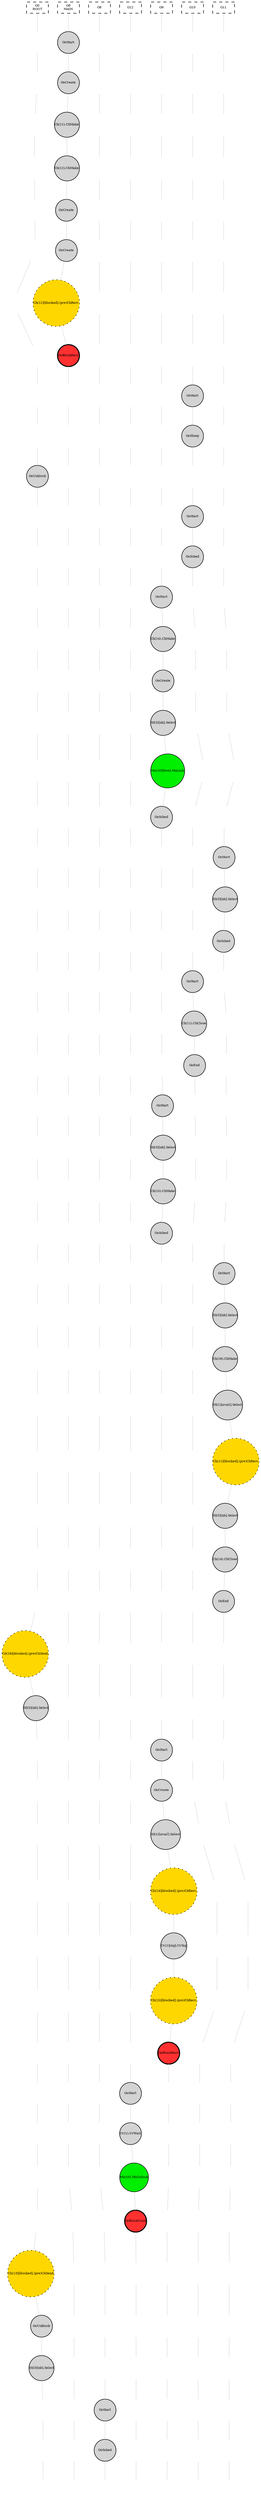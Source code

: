 digraph G{
	rankdir=TB
	subgraph{
		node [margin=0 fontsize=6 width=0.6 height=0.3 shape=box style=dashed fixedsize=true]
		rank=same;
		rankdir=LR
		"-1,0" [label="G0\nROOT"]
		"-1,1" [label="G6\nMAIN"]
		"-1,2" [label="G8"]
		"-1,3" [label="G12"]
		"-1,4" [label="G9"]
		"-1,5" [label="G10"]
		"-1,6" [label="G11"]

		edge [dir=none, style=invis]
		"-1,0" -> "-1,1"
		"-1,1" -> "-1,2"
		"-1,2" -> "-1,3"
		"-1,3" -> "-1,4"
		"-1,4" -> "-1,5"
		"-1,5" -> "-1,6"	}

	subgraph{
		node [margin=0 fontsize=6 width=0.6 shape=circle style=invis]
		rank=same;
		rankdir=LR

		"0,0" 
		"0,1" [label="GoStart",style=filled]
		"0,2" 
		"0,3" 
		"0,4" 
		"0,5" 
		"0,6" 

		edge [dir=none, style=invis]
		"0,0" -> "0,1"
		"0,1" -> "0,2"
		"0,2" -> "0,3"
		"0,3" -> "0,4"
		"0,4" -> "0,5"
		"0,5" -> "0,6"	}

	subgraph{
		node [margin=0 fontsize=6 width=0.6 shape=circle style=invis]
		rank=same;
		rankdir=LR

		"1,0" 
		"1,1" [label="GoCreate",style=filled]
		"1,2" 
		"1,3" 
		"1,4" 
		"1,5" 
		"1,6" 

		edge [dir=none, style=invis]
		"1,0" -> "1,1"
		"1,1" -> "1,2"
		"1,2" -> "1,3"
		"1,3" -> "1,4"
		"1,4" -> "1,5"
		"1,5" -> "1,6"	}

	subgraph{
		node [margin=0 fontsize=6 width=0.6 shape=circle style=invis]
		rank=same;
		rankdir=LR

		"2,0" 
		"2,1" [label="Ch(11).ChMake",style=filled]
		"2,2" 
		"2,3" 
		"2,4" 
		"2,5" 
		"2,6" 

		edge [dir=none, style=invis]
		"2,0" -> "2,1"
		"2,1" -> "2,2"
		"2,2" -> "2,3"
		"2,3" -> "2,4"
		"2,4" -> "2,5"
		"2,5" -> "2,6"	}

	subgraph{
		node [margin=0 fontsize=6 width=0.6 shape=circle style=invis]
		rank=same;
		rankdir=LR

		"3,0" 
		"3,1" [label="Ch(12).ChMake",style=filled]
		"3,2" 
		"3,3" 
		"3,4" 
		"3,5" 
		"3,6" 

		edge [dir=none, style=invis]
		"3,0" -> "3,1"
		"3,1" -> "3,2"
		"3,2" -> "3,3"
		"3,3" -> "3,4"
		"3,4" -> "3,5"
		"3,5" -> "3,6"	}

	subgraph{
		node [margin=0 fontsize=6 width=0.6 shape=circle style=invis]
		rank=same;
		rankdir=LR

		"4,0" 
		"4,1" [label="GoCreate",style=filled]
		"4,2" 
		"4,3" 
		"4,4" 
		"4,5" 
		"4,6" 

		edge [dir=none, style=invis]
		"4,0" -> "4,1"
		"4,1" -> "4,2"
		"4,2" -> "4,3"
		"4,3" -> "4,4"
		"4,4" -> "4,5"
		"4,5" -> "4,6"	}

	subgraph{
		node [margin=0 fontsize=6 width=0.6 shape=circle style=invis]
		rank=same;
		rankdir=LR

		"5,0" 
		"5,1" [label="GoCreate",style=filled]
		"5,2" 
		"5,3" 
		"5,4" 
		"5,5" 
		"5,6" 

		edge [dir=none, style=invis]
		"5,0" -> "5,1"
		"5,1" -> "5,2"
		"5,2" -> "5,3"
		"5,3" -> "5,4"
		"5,4" -> "5,5"
		"5,5" -> "5,6"	}

	subgraph{
		node [margin=0 fontsize=6 width=0.6 shape=circle style=invis]
		rank=same;
		rankdir=LR

		"6,0" 
		"6,1" [label="Ch(12)[blocked].(pre)ChRecv",style="dotted,filled", fillcolor=gold]
		"6,2" 
		"6,3" 
		"6,4" 
		"6,5" 
		"6,6" 

		edge [dir=none, style=invis]
		"6,0" -> "6,1"
		"6,1" -> "6,2"
		"6,2" -> "6,3"
		"6,3" -> "6,4"
		"6,4" -> "6,5"
		"6,5" -> "6,6"	}

	subgraph{
		node [margin=0 fontsize=6 width=0.6 shape=circle style=invis]
		rank=same;
		rankdir=LR

		"7,0" 
		"7,1" [label="GoBlockRecv",style="bold,filled", fillcolor=firebrick1]
		"7,2" 
		"7,3" 
		"7,4" 
		"7,5" 
		"7,6" 

		edge [dir=none, style=invis]
		"7,0" -> "7,1"
		"7,1" -> "7,2"
		"7,2" -> "7,3"
		"7,3" -> "7,4"
		"7,4" -> "7,5"
		"7,5" -> "7,6"	}

	subgraph{
		node [margin=0 fontsize=6 width=0.6 shape=circle style=invis]
		rank=same;
		rankdir=LR

		"8,0" 
		"8,1" 
		"8,2" 
		"8,3" 
		"8,4" 
		"8,5" [label="GoStart",style=filled]
		"8,6" 

		edge [dir=none, style=invis]
		"8,0" -> "8,1"
		"8,1" -> "8,2"
		"8,2" -> "8,3"
		"8,3" -> "8,4"
		"8,4" -> "8,5"
		"8,5" -> "8,6"	}

	subgraph{
		node [margin=0 fontsize=6 width=0.6 shape=circle style=invis]
		rank=same;
		rankdir=LR

		"9,0" 
		"9,1" 
		"9,2" 
		"9,3" 
		"9,4" 
		"9,5" [label="GoSleep",style=filled]
		"9,6" 

		edge [dir=none, style=invis]
		"9,0" -> "9,1"
		"9,1" -> "9,2"
		"9,2" -> "9,3"
		"9,3" -> "9,4"
		"9,4" -> "9,5"
		"9,5" -> "9,6"	}

	subgraph{
		node [margin=0 fontsize=6 width=0.6 shape=circle style=invis]
		rank=same;
		rankdir=LR

		"10,0" [label="GoUnblock",style=filled]
		"10,1" 
		"10,2" 
		"10,3" 
		"10,4" 
		"10,5" 
		"10,6" 

		edge [dir=none, style=invis]
		"10,0" -> "10,1"
		"10,1" -> "10,2"
		"10,2" -> "10,3"
		"10,3" -> "10,4"
		"10,4" -> "10,5"
		"10,5" -> "10,6"	}

	subgraph{
		node [margin=0 fontsize=6 width=0.6 shape=circle style=invis]
		rank=same;
		rankdir=LR

		"11,0" 
		"11,1" 
		"11,2" 
		"11,3" 
		"11,4" 
		"11,5" [label="GoStart",style=filled]
		"11,6" 

		edge [dir=none, style=invis]
		"11,0" -> "11,1"
		"11,1" -> "11,2"
		"11,2" -> "11,3"
		"11,3" -> "11,4"
		"11,4" -> "11,5"
		"11,5" -> "11,6"	}

	subgraph{
		node [margin=0 fontsize=6 width=0.6 shape=circle style=invis]
		rank=same;
		rankdir=LR

		"12,0" 
		"12,1" 
		"12,2" 
		"12,3" 
		"12,4" 
		"12,5" [label="GoSched",style=filled]
		"12,6" 

		edge [dir=none, style=invis]
		"12,0" -> "12,1"
		"12,1" -> "12,2"
		"12,2" -> "12,3"
		"12,3" -> "12,4"
		"12,4" -> "12,5"
		"12,5" -> "12,6"	}

	subgraph{
		node [margin=0 fontsize=6 width=0.6 shape=circle style=invis]
		rank=same;
		rankdir=LR

		"13,0" 
		"13,1" 
		"13,2" 
		"13,3" 
		"13,4" [label="GoStart",style=filled]
		"13,5" 
		"13,6" 

		edge [dir=none, style=invis]
		"13,0" -> "13,1"
		"13,1" -> "13,2"
		"13,2" -> "13,3"
		"13,3" -> "13,4"
		"13,4" -> "13,5"
		"13,5" -> "13,6"	}

	subgraph{
		node [margin=0 fontsize=6 width=0.6 shape=circle style=invis]
		rank=same;
		rankdir=LR

		"14,0" 
		"14,1" 
		"14,2" 
		"14,3" 
		"14,4" [label="Ch(14).ChMake",style=filled]
		"14,5" 
		"14,6" 

		edge [dir=none, style=invis]
		"14,0" -> "14,1"
		"14,1" -> "14,2"
		"14,2" -> "14,3"
		"14,3" -> "14,4"
		"14,4" -> "14,5"
		"14,5" -> "14,6"	}

	subgraph{
		node [margin=0 fontsize=6 width=0.6 shape=circle style=invis]
		rank=same;
		rankdir=LR

		"15,0" 
		"15,1" 
		"15,2" 
		"15,3" 
		"15,4" [label="GoCreate",style=filled]
		"15,5" 
		"15,6" 

		edge [dir=none, style=invis]
		"15,0" -> "15,1"
		"15,1" -> "15,2"
		"15,2" -> "15,3"
		"15,3" -> "15,4"
		"15,4" -> "15,5"
		"15,5" -> "15,6"	}

	subgraph{
		node [margin=0 fontsize=6 width=0.6 shape=circle style=invis]
		rank=same;
		rankdir=LR

		"16,0" 
		"16,1" 
		"16,2" 
		"16,3" 
		"16,4" [label="SS(3)[nb].Select",style=filled]
		"16,5" 
		"16,6" 

		edge [dir=none, style=invis]
		"16,0" -> "16,1"
		"16,1" -> "16,2"
		"16,2" -> "16,3"
		"16,3" -> "16,4"
		"16,4" -> "16,5"
		"16,5" -> "16,6"	}

	subgraph{
		node [margin=0 fontsize=6 width=0.6 shape=circle style=invis]
		rank=same;
		rankdir=LR

		"17,0" 
		"17,1" 
		"17,2" 
		"17,3" 
		"17,4" [label="Mu(10)[free].MuLock",style="filled", fillcolor=green2]
		"17,5" 
		"17,6" 

		edge [dir=none, style=invis]
		"17,0" -> "17,1"
		"17,1" -> "17,2"
		"17,2" -> "17,3"
		"17,3" -> "17,4"
		"17,4" -> "17,5"
		"17,5" -> "17,6"	}

	subgraph{
		node [margin=0 fontsize=6 width=0.6 shape=circle style=invis]
		rank=same;
		rankdir=LR

		"18,0" 
		"18,1" 
		"18,2" 
		"18,3" 
		"18,4" [label="GoSched",style=filled]
		"18,5" 
		"18,6" 

		edge [dir=none, style=invis]
		"18,0" -> "18,1"
		"18,1" -> "18,2"
		"18,2" -> "18,3"
		"18,3" -> "18,4"
		"18,4" -> "18,5"
		"18,5" -> "18,6"	}

	subgraph{
		node [margin=0 fontsize=6 width=0.6 shape=circle style=invis]
		rank=same;
		rankdir=LR

		"19,0" 
		"19,1" 
		"19,2" 
		"19,3" 
		"19,4" 
		"19,5" 
		"19,6" [label="GoStart",style=filled]

		edge [dir=none, style=invis]
		"19,0" -> "19,1"
		"19,1" -> "19,2"
		"19,2" -> "19,3"
		"19,3" -> "19,4"
		"19,4" -> "19,5"
		"19,5" -> "19,6"	}

	subgraph{
		node [margin=0 fontsize=6 width=0.6 shape=circle style=invis]
		rank=same;
		rankdir=LR

		"20,0" 
		"20,1" 
		"20,2" 
		"20,3" 
		"20,4" 
		"20,5" 
		"20,6" [label="SS(3)[nb].Select",style=filled]

		edge [dir=none, style=invis]
		"20,0" -> "20,1"
		"20,1" -> "20,2"
		"20,2" -> "20,3"
		"20,3" -> "20,4"
		"20,4" -> "20,5"
		"20,5" -> "20,6"	}

	subgraph{
		node [margin=0 fontsize=6 width=0.6 shape=circle style=invis]
		rank=same;
		rankdir=LR

		"21,0" 
		"21,1" 
		"21,2" 
		"21,3" 
		"21,4" 
		"21,5" 
		"21,6" [label="GoSched",style=filled]

		edge [dir=none, style=invis]
		"21,0" -> "21,1"
		"21,1" -> "21,2"
		"21,2" -> "21,3"
		"21,3" -> "21,4"
		"21,4" -> "21,5"
		"21,5" -> "21,6"	}

	subgraph{
		node [margin=0 fontsize=6 width=0.6 shape=circle style=invis]
		rank=same;
		rankdir=LR

		"22,0" 
		"22,1" 
		"22,2" 
		"22,3" 
		"22,4" 
		"22,5" [label="GoStart",style=filled]
		"22,6" 

		edge [dir=none, style=invis]
		"22,0" -> "22,1"
		"22,1" -> "22,2"
		"22,2" -> "22,3"
		"22,3" -> "22,4"
		"22,4" -> "22,5"
		"22,5" -> "22,6"	}

	subgraph{
		node [margin=0 fontsize=6 width=0.6 shape=circle style=invis]
		rank=same;
		rankdir=LR

		"23,0" 
		"23,1" 
		"23,2" 
		"23,3" 
		"23,4" 
		"23,5" [label="Ch(11).ChClose",style=filled]
		"23,6" 

		edge [dir=none, style=invis]
		"23,0" -> "23,1"
		"23,1" -> "23,2"
		"23,2" -> "23,3"
		"23,3" -> "23,4"
		"23,4" -> "23,5"
		"23,5" -> "23,6"	}

	subgraph{
		node [margin=0 fontsize=6 width=0.6 shape=circle style=invis]
		rank=same;
		rankdir=LR

		"24,0" 
		"24,1" 
		"24,2" 
		"24,3" 
		"24,4" 
		"24,5" [label="GoEnd",style=filled]
		"24,6" 

		edge [dir=none, style=invis]
		"24,0" -> "24,1"
		"24,1" -> "24,2"
		"24,2" -> "24,3"
		"24,3" -> "24,4"
		"24,4" -> "24,5"
		"24,5" -> "24,6"	}

	subgraph{
		node [margin=0 fontsize=6 width=0.6 shape=circle style=invis]
		rank=same;
		rankdir=LR

		"25,0" 
		"25,1" 
		"25,2" 
		"25,3" 
		"25,4" [label="GoStart",style=filled]
		"25,5" 
		"25,6" 

		edge [dir=none, style=invis]
		"25,0" -> "25,1"
		"25,1" -> "25,2"
		"25,2" -> "25,3"
		"25,3" -> "25,4"
		"25,4" -> "25,5"
		"25,5" -> "25,6"	}

	subgraph{
		node [margin=0 fontsize=6 width=0.6 shape=circle style=invis]
		rank=same;
		rankdir=LR

		"26,0" 
		"26,1" 
		"26,2" 
		"26,3" 
		"26,4" [label="SS(3)[nb].Select",style=filled]
		"26,5" 
		"26,6" 

		edge [dir=none, style=invis]
		"26,0" -> "26,1"
		"26,1" -> "26,2"
		"26,2" -> "26,3"
		"26,3" -> "26,4"
		"26,4" -> "26,5"
		"26,5" -> "26,6"	}

	subgraph{
		node [margin=0 fontsize=6 width=0.6 shape=circle style=invis]
		rank=same;
		rankdir=LR

		"27,0" 
		"27,1" 
		"27,2" 
		"27,3" 
		"27,4" [label="Ch(15).ChMake",style=filled]
		"27,5" 
		"27,6" 

		edge [dir=none, style=invis]
		"27,0" -> "27,1"
		"27,1" -> "27,2"
		"27,2" -> "27,3"
		"27,3" -> "27,4"
		"27,4" -> "27,5"
		"27,5" -> "27,6"	}

	subgraph{
		node [margin=0 fontsize=6 width=0.6 shape=circle style=invis]
		rank=same;
		rankdir=LR

		"28,0" 
		"28,1" 
		"28,2" 
		"28,3" 
		"28,4" [label="GoSched",style=filled]
		"28,5" 
		"28,6" 

		edge [dir=none, style=invis]
		"28,0" -> "28,1"
		"28,1" -> "28,2"
		"28,2" -> "28,3"
		"28,3" -> "28,4"
		"28,4" -> "28,5"
		"28,5" -> "28,6"	}

	subgraph{
		node [margin=0 fontsize=6 width=0.6 shape=circle style=invis]
		rank=same;
		rankdir=LR

		"29,0" 
		"29,1" 
		"29,2" 
		"29,3" 
		"29,4" 
		"29,5" 
		"29,6" [label="GoStart",style=filled]

		edge [dir=none, style=invis]
		"29,0" -> "29,1"
		"29,1" -> "29,2"
		"29,2" -> "29,3"
		"29,3" -> "29,4"
		"29,4" -> "29,5"
		"29,5" -> "29,6"	}

	subgraph{
		node [margin=0 fontsize=6 width=0.6 shape=circle style=invis]
		rank=same;
		rankdir=LR

		"30,0" 
		"30,1" 
		"30,2" 
		"30,3" 
		"30,4" 
		"30,5" 
		"30,6" [label="SS(3)[nb].Select",style=filled]

		edge [dir=none, style=invis]
		"30,0" -> "30,1"
		"30,1" -> "30,2"
		"30,2" -> "30,3"
		"30,3" -> "30,4"
		"30,4" -> "30,5"
		"30,5" -> "30,6"	}

	subgraph{
		node [margin=0 fontsize=6 width=0.6 shape=circle style=invis]
		rank=same;
		rankdir=LR

		"31,0" 
		"31,1" 
		"31,2" 
		"31,3" 
		"31,4" 
		"31,5" 
		"31,6" [label="Ch(16).ChMake",style=filled]

		edge [dir=none, style=invis]
		"31,0" -> "31,1"
		"31,1" -> "31,2"
		"31,2" -> "31,3"
		"31,3" -> "31,4"
		"31,4" -> "31,5"
		"31,5" -> "31,6"	}

	subgraph{
		node [margin=0 fontsize=6 width=0.6 shape=circle style=invis]
		rank=same;
		rankdir=LR

		"32,0" 
		"32,1" 
		"32,2" 
		"32,3" 
		"32,4" 
		"32,5" 
		"32,6" [label="SS(1)[avail].Select",style=filled]

		edge [dir=none, style=invis]
		"32,0" -> "32,1"
		"32,1" -> "32,2"
		"32,2" -> "32,3"
		"32,3" -> "32,4"
		"32,4" -> "32,5"
		"32,5" -> "32,6"	}

	subgraph{
		node [margin=0 fontsize=6 width=0.6 shape=circle style=invis]
		rank=same;
		rankdir=LR

		"33,0" 
		"33,1" 
		"33,2" 
		"33,3" 
		"33,4" 
		"33,5" 
		"33,6" [label="Ch(11)[blocked].(pre)ChRecv",style="dotted,filled", fillcolor=gold]

		edge [dir=none, style=invis]
		"33,0" -> "33,1"
		"33,1" -> "33,2"
		"33,2" -> "33,3"
		"33,3" -> "33,4"
		"33,4" -> "33,5"
		"33,5" -> "33,6"	}

	subgraph{
		node [margin=0 fontsize=6 width=0.6 shape=circle style=invis]
		rank=same;
		rankdir=LR

		"34,0" 
		"34,1" 
		"34,2" 
		"34,3" 
		"34,4" 
		"34,5" 
		"34,6" [label="SS(3)[nb].Select",style=filled]

		edge [dir=none, style=invis]
		"34,0" -> "34,1"
		"34,1" -> "34,2"
		"34,2" -> "34,3"
		"34,3" -> "34,4"
		"34,4" -> "34,5"
		"34,5" -> "34,6"	}

	subgraph{
		node [margin=0 fontsize=6 width=0.6 shape=circle style=invis]
		rank=same;
		rankdir=LR

		"35,0" 
		"35,1" 
		"35,2" 
		"35,3" 
		"35,4" 
		"35,5" 
		"35,6" [label="Ch(14).ChClose",style=filled]

		edge [dir=none, style=invis]
		"35,0" -> "35,1"
		"35,1" -> "35,2"
		"35,2" -> "35,3"
		"35,3" -> "35,4"
		"35,4" -> "35,5"
		"35,5" -> "35,6"	}

	subgraph{
		node [margin=0 fontsize=6 width=0.6 shape=circle style=invis]
		rank=same;
		rankdir=LR

		"36,0" 
		"36,1" 
		"36,2" 
		"36,3" 
		"36,4" 
		"36,5" 
		"36,6" [label="GoEnd",style=filled]

		edge [dir=none, style=invis]
		"36,0" -> "36,1"
		"36,1" -> "36,2"
		"36,2" -> "36,3"
		"36,3" -> "36,4"
		"36,4" -> "36,5"
		"36,5" -> "36,6"	}

	subgraph{
		node [margin=0 fontsize=6 width=0.6 shape=circle style=invis]
		rank=same;
		rankdir=LR

		"37,0" [label="Ch(16)[blocked].(pre)ChSend",style="dotted,filled", fillcolor=gold]
		"37,1" 
		"37,2" 
		"37,3" 
		"37,4" 
		"37,5" 
		"37,6" 

		edge [dir=none, style=invis]
		"37,0" -> "37,1"
		"37,1" -> "37,2"
		"37,2" -> "37,3"
		"37,3" -> "37,4"
		"37,4" -> "37,5"
		"37,5" -> "37,6"	}

	subgraph{
		node [margin=0 fontsize=6 width=0.6 shape=circle style=invis]
		rank=same;
		rankdir=LR

		"38,0" [label="SS(3)[nb].Select",style=filled]
		"38,1" 
		"38,2" 
		"38,3" 
		"38,4" 
		"38,5" 
		"38,6" 

		edge [dir=none, style=invis]
		"38,0" -> "38,1"
		"38,1" -> "38,2"
		"38,2" -> "38,3"
		"38,3" -> "38,4"
		"38,4" -> "38,5"
		"38,5" -> "38,6"	}

	subgraph{
		node [margin=0 fontsize=6 width=0.6 shape=circle style=invis]
		rank=same;
		rankdir=LR

		"39,0" 
		"39,1" 
		"39,2" 
		"39,3" 
		"39,4" [label="GoStart",style=filled]
		"39,5" 
		"39,6" 

		edge [dir=none, style=invis]
		"39,0" -> "39,1"
		"39,1" -> "39,2"
		"39,2" -> "39,3"
		"39,3" -> "39,4"
		"39,4" -> "39,5"
		"39,5" -> "39,6"	}

	subgraph{
		node [margin=0 fontsize=6 width=0.6 shape=circle style=invis]
		rank=same;
		rankdir=LR

		"40,0" 
		"40,1" 
		"40,2" 
		"40,3" 
		"40,4" [label="GoCreate",style=filled]
		"40,5" 
		"40,6" 

		edge [dir=none, style=invis]
		"40,0" -> "40,1"
		"40,1" -> "40,2"
		"40,2" -> "40,3"
		"40,3" -> "40,4"
		"40,4" -> "40,5"
		"40,5" -> "40,6"	}

	subgraph{
		node [margin=0 fontsize=6 width=0.6 shape=circle style=invis]
		rank=same;
		rankdir=LR

		"41,0" 
		"41,1" 
		"41,2" 
		"41,3" 
		"41,4" [label="SS(1)[avail].Select",style=filled]
		"41,5" 
		"41,6" 

		edge [dir=none, style=invis]
		"41,0" -> "41,1"
		"41,1" -> "41,2"
		"41,2" -> "41,3"
		"41,3" -> "41,4"
		"41,4" -> "41,5"
		"41,5" -> "41,6"	}

	subgraph{
		node [margin=0 fontsize=6 width=0.6 shape=circle style=invis]
		rank=same;
		rankdir=LR

		"42,0" 
		"42,1" 
		"42,2" 
		"42,3" 
		"42,4" [label="Ch(14)[blocked].(pre)ChRecv",style="dotted,filled", fillcolor=gold]
		"42,5" 
		"42,6" 

		edge [dir=none, style=invis]
		"42,0" -> "42,1"
		"42,1" -> "42,2"
		"42,2" -> "42,3"
		"42,3" -> "42,4"
		"42,4" -> "42,5"
		"42,5" -> "42,6"	}

	subgraph{
		node [margin=0 fontsize=6 width=0.6 shape=circle style=invis]
		rank=same;
		rankdir=LR

		"43,0" 
		"43,1" 
		"43,2" 
		"43,3" 
		"43,4" [label="Cv(1)[sig].CvSig",style=filled]
		"43,5" 
		"43,6" 

		edge [dir=none, style=invis]
		"43,0" -> "43,1"
		"43,1" -> "43,2"
		"43,2" -> "43,3"
		"43,3" -> "43,4"
		"43,4" -> "43,5"
		"43,5" -> "43,6"	}

	subgraph{
		node [margin=0 fontsize=6 width=0.6 shape=circle style=invis]
		rank=same;
		rankdir=LR

		"44,0" 
		"44,1" 
		"44,2" 
		"44,3" 
		"44,4" [label="Ch(15)[blocked].(pre)ChRecv",style="dotted,filled", fillcolor=gold]
		"44,5" 
		"44,6" 

		edge [dir=none, style=invis]
		"44,0" -> "44,1"
		"44,1" -> "44,2"
		"44,2" -> "44,3"
		"44,3" -> "44,4"
		"44,4" -> "44,5"
		"44,5" -> "44,6"	}

	subgraph{
		node [margin=0 fontsize=6 width=0.6 shape=circle style=invis]
		rank=same;
		rankdir=LR

		"45,0" 
		"45,1" 
		"45,2" 
		"45,3" 
		"45,4" [label="GoBlockRecv",style="bold,filled", fillcolor=firebrick1]
		"45,5" 
		"45,6" 

		edge [dir=none, style=invis]
		"45,0" -> "45,1"
		"45,1" -> "45,2"
		"45,2" -> "45,3"
		"45,3" -> "45,4"
		"45,4" -> "45,5"
		"45,5" -> "45,6"	}

	subgraph{
		node [margin=0 fontsize=6 width=0.6 shape=circle style=invis]
		rank=same;
		rankdir=LR

		"46,0" 
		"46,1" 
		"46,2" 
		"46,3" [label="GoStart",style=filled]
		"46,4" 
		"46,5" 
		"46,6" 

		edge [dir=none, style=invis]
		"46,0" -> "46,1"
		"46,1" -> "46,2"
		"46,2" -> "46,3"
		"46,3" -> "46,4"
		"46,4" -> "46,5"
		"46,5" -> "46,6"	}

	subgraph{
		node [margin=0 fontsize=6 width=0.6 shape=circle style=invis]
		rank=same;
		rankdir=LR

		"47,0" 
		"47,1" 
		"47,2" 
		"47,3" [label="Cv(1).CvWait",style=filled]
		"47,4" 
		"47,5" 
		"47,6" 

		edge [dir=none, style=invis]
		"47,0" -> "47,1"
		"47,1" -> "47,2"
		"47,2" -> "47,3"
		"47,3" -> "47,4"
		"47,4" -> "47,5"
		"47,5" -> "47,6"	}

	subgraph{
		node [margin=0 fontsize=6 width=0.6 shape=circle style=invis]
		rank=same;
		rankdir=LR

		"48,0" 
		"48,1" 
		"48,2" 
		"48,3" [label="Mu(10).MuUnlock",style="filled", fillcolor=green2]
		"48,4" 
		"48,5" 
		"48,6" 

		edge [dir=none, style=invis]
		"48,0" -> "48,1"
		"48,1" -> "48,2"
		"48,2" -> "48,3"
		"48,3" -> "48,4"
		"48,4" -> "48,5"
		"48,5" -> "48,6"	}

	subgraph{
		node [margin=0 fontsize=6 width=0.6 shape=circle style=invis]
		rank=same;
		rankdir=LR

		"49,0" 
		"49,1" 
		"49,2" 
		"49,3" [label="GoBlockCond",style="bold,filled", fillcolor=firebrick1]
		"49,4" 
		"49,5" 
		"49,6" 

		edge [dir=none, style=invis]
		"49,0" -> "49,1"
		"49,1" -> "49,2"
		"49,2" -> "49,3"
		"49,3" -> "49,4"
		"49,4" -> "49,5"
		"49,5" -> "49,6"	}

	subgraph{
		node [margin=0 fontsize=6 width=0.6 shape=circle style=invis]
		rank=same;
		rankdir=LR

		"50,0" [label="Ch(13)[blocked].(pre)ChSend",style="dotted,filled", fillcolor=gold]
		"50,1" 
		"50,2" 
		"50,3" 
		"50,4" 
		"50,5" 
		"50,6" 

		edge [dir=none, style=invis]
		"50,0" -> "50,1"
		"50,1" -> "50,2"
		"50,2" -> "50,3"
		"50,3" -> "50,4"
		"50,4" -> "50,5"
		"50,5" -> "50,6"	}

	subgraph{
		node [margin=0 fontsize=6 width=0.6 shape=circle style=invis]
		rank=same;
		rankdir=LR

		"51,0" [label="GoUnblock",style=filled]
		"51,1" 
		"51,2" 
		"51,3" 
		"51,4" 
		"51,5" 
		"51,6" 

		edge [dir=none, style=invis]
		"51,0" -> "51,1"
		"51,1" -> "51,2"
		"51,2" -> "51,3"
		"51,3" -> "51,4"
		"51,4" -> "51,5"
		"51,5" -> "51,6"	}

	subgraph{
		node [margin=0 fontsize=6 width=0.6 shape=circle style=invis]
		rank=same;
		rankdir=LR

		"52,0" [label="SS(3)[nb].Select",style=filled]
		"52,1" 
		"52,2" 
		"52,3" 
		"52,4" 
		"52,5" 
		"52,6" 

		edge [dir=none, style=invis]
		"52,0" -> "52,1"
		"52,1" -> "52,2"
		"52,2" -> "52,3"
		"52,3" -> "52,4"
		"52,4" -> "52,5"
		"52,5" -> "52,6"	}

	subgraph{
		node [margin=0 fontsize=6 width=0.6 shape=circle style=invis]
		rank=same;
		rankdir=LR

		"53,0" 
		"53,1" 
		"53,2" [label="GoStart",style=filled]
		"53,3" 
		"53,4" 
		"53,5" 
		"53,6" 

		edge [dir=none, style=invis]
		"53,0" -> "53,1"
		"53,1" -> "53,2"
		"53,2" -> "53,3"
		"53,3" -> "53,4"
		"53,4" -> "53,5"
		"53,5" -> "53,6"	}

	subgraph{
		node [margin=0 fontsize=6 width=0.6 shape=circle style=invis]
		rank=same;
		rankdir=LR

		"54,0" 
		"54,1" 
		"54,2" [label="GoSched",style=filled]
		"54,3" 
		"54,4" 
		"54,5" 
		"54,6" 

		edge [dir=none, style=invis]
		"54,0" -> "54,1"
		"54,1" -> "54,2"
		"54,2" -> "54,3"
		"54,3" -> "54,4"
		"54,4" -> "54,5"
		"54,5" -> "54,6"	}

	subgraph{
		node [margin=0 fontsize=6 width=0.6 shape=box style=invis]
		rank=same;
		rankdir=LR
		"x,0"
		"x,1"
		"x,2"
		"x,3"
		"x,4"
		"x,5"
		"x,6"

		edge [dir=none, style=invis]
		"x,0" -> "x,1"
		"x,1" -> "x,2"
		"x,2" -> "x,3"
		"x,3" -> "x,4"
		"x,4" -> "x,5"
		"x,5" -> "x,6"	}

	edge [dir=none, color=gray88]
	"-1,0" -> "0,0"

	"0,0" -> "1,0"

	"1,0" -> "2,0"

	"2,0" -> "3,0"

	"3,0" -> "4,0"

	"4,0" -> "5,0"

	"5,0" -> "6,0"

	"6,0" -> "7,0"

	"7,0" -> "8,0"

	"8,0" -> "9,0"

	"9,0" -> "10,0"

	"10,0" -> "11,0"

	"11,0" -> "12,0"

	"12,0" -> "13,0"

	"13,0" -> "14,0"

	"14,0" -> "15,0"

	"15,0" -> "16,0"

	"16,0" -> "17,0"

	"17,0" -> "18,0"

	"18,0" -> "19,0"

	"19,0" -> "20,0"

	"20,0" -> "21,0"

	"21,0" -> "22,0"

	"22,0" -> "23,0"

	"23,0" -> "24,0"

	"24,0" -> "25,0"

	"25,0" -> "26,0"

	"26,0" -> "27,0"

	"27,0" -> "28,0"

	"28,0" -> "29,0"

	"29,0" -> "30,0"

	"30,0" -> "31,0"

	"31,0" -> "32,0"

	"32,0" -> "33,0"

	"33,0" -> "34,0"

	"34,0" -> "35,0"

	"35,0" -> "36,0"

	"36,0" -> "37,0"

	"37,0" -> "38,0"

	"38,0" -> "39,0"

	"39,0" -> "40,0"

	"40,0" -> "41,0"

	"41,0" -> "42,0"

	"42,0" -> "43,0"

	"43,0" -> "44,0"

	"44,0" -> "45,0"

	"45,0" -> "46,0"

	"46,0" -> "47,0"

	"47,0" -> "48,0"

	"48,0" -> "49,0"

	"49,0" -> "50,0"

	"50,0" -> "51,0"

	"51,0" -> "52,0"

	"52,0" -> "53,0"

	"53,0" -> "54,0"

	"54,0" -> "x,0"

	"-1,1" -> "0,1"

	"0,1" -> "1,1"

	"1,1" -> "2,1"

	"2,1" -> "3,1"

	"3,1" -> "4,1"

	"4,1" -> "5,1"

	"5,1" -> "6,1"

	"6,1" -> "7,1"

	"7,1" -> "8,1"

	"8,1" -> "9,1"

	"9,1" -> "10,1"

	"10,1" -> "11,1"

	"11,1" -> "12,1"

	"12,1" -> "13,1"

	"13,1" -> "14,1"

	"14,1" -> "15,1"

	"15,1" -> "16,1"

	"16,1" -> "17,1"

	"17,1" -> "18,1"

	"18,1" -> "19,1"

	"19,1" -> "20,1"

	"20,1" -> "21,1"

	"21,1" -> "22,1"

	"22,1" -> "23,1"

	"23,1" -> "24,1"

	"24,1" -> "25,1"

	"25,1" -> "26,1"

	"26,1" -> "27,1"

	"27,1" -> "28,1"

	"28,1" -> "29,1"

	"29,1" -> "30,1"

	"30,1" -> "31,1"

	"31,1" -> "32,1"

	"32,1" -> "33,1"

	"33,1" -> "34,1"

	"34,1" -> "35,1"

	"35,1" -> "36,1"

	"36,1" -> "37,1"

	"37,1" -> "38,1"

	"38,1" -> "39,1"

	"39,1" -> "40,1"

	"40,1" -> "41,1"

	"41,1" -> "42,1"

	"42,1" -> "43,1"

	"43,1" -> "44,1"

	"44,1" -> "45,1"

	"45,1" -> "46,1"

	"46,1" -> "47,1"

	"47,1" -> "48,1"

	"48,1" -> "49,1"

	"49,1" -> "50,1"

	"50,1" -> "51,1"

	"51,1" -> "52,1"

	"52,1" -> "53,1"

	"53,1" -> "54,1"

	"54,1" -> "x,1"

	"-1,2" -> "0,2"

	"0,2" -> "1,2"

	"1,2" -> "2,2"

	"2,2" -> "3,2"

	"3,2" -> "4,2"

	"4,2" -> "5,2"

	"5,2" -> "6,2"

	"6,2" -> "7,2"

	"7,2" -> "8,2"

	"8,2" -> "9,2"

	"9,2" -> "10,2"

	"10,2" -> "11,2"

	"11,2" -> "12,2"

	"12,2" -> "13,2"

	"13,2" -> "14,2"

	"14,2" -> "15,2"

	"15,2" -> "16,2"

	"16,2" -> "17,2"

	"17,2" -> "18,2"

	"18,2" -> "19,2"

	"19,2" -> "20,2"

	"20,2" -> "21,2"

	"21,2" -> "22,2"

	"22,2" -> "23,2"

	"23,2" -> "24,2"

	"24,2" -> "25,2"

	"25,2" -> "26,2"

	"26,2" -> "27,2"

	"27,2" -> "28,2"

	"28,2" -> "29,2"

	"29,2" -> "30,2"

	"30,2" -> "31,2"

	"31,2" -> "32,2"

	"32,2" -> "33,2"

	"33,2" -> "34,2"

	"34,2" -> "35,2"

	"35,2" -> "36,2"

	"36,2" -> "37,2"

	"37,2" -> "38,2"

	"38,2" -> "39,2"

	"39,2" -> "40,2"

	"40,2" -> "41,2"

	"41,2" -> "42,2"

	"42,2" -> "43,2"

	"43,2" -> "44,2"

	"44,2" -> "45,2"

	"45,2" -> "46,2"

	"46,2" -> "47,2"

	"47,2" -> "48,2"

	"48,2" -> "49,2"

	"49,2" -> "50,2"

	"50,2" -> "51,2"

	"51,2" -> "52,2"

	"52,2" -> "53,2"

	"53,2" -> "54,2"

	"54,2" -> "x,2"

	"-1,3" -> "0,3"

	"0,3" -> "1,3"

	"1,3" -> "2,3"

	"2,3" -> "3,3"

	"3,3" -> "4,3"

	"4,3" -> "5,3"

	"5,3" -> "6,3"

	"6,3" -> "7,3"

	"7,3" -> "8,3"

	"8,3" -> "9,3"

	"9,3" -> "10,3"

	"10,3" -> "11,3"

	"11,3" -> "12,3"

	"12,3" -> "13,3"

	"13,3" -> "14,3"

	"14,3" -> "15,3"

	"15,3" -> "16,3"

	"16,3" -> "17,3"

	"17,3" -> "18,3"

	"18,3" -> "19,3"

	"19,3" -> "20,3"

	"20,3" -> "21,3"

	"21,3" -> "22,3"

	"22,3" -> "23,3"

	"23,3" -> "24,3"

	"24,3" -> "25,3"

	"25,3" -> "26,3"

	"26,3" -> "27,3"

	"27,3" -> "28,3"

	"28,3" -> "29,3"

	"29,3" -> "30,3"

	"30,3" -> "31,3"

	"31,3" -> "32,3"

	"32,3" -> "33,3"

	"33,3" -> "34,3"

	"34,3" -> "35,3"

	"35,3" -> "36,3"

	"36,3" -> "37,3"

	"37,3" -> "38,3"

	"38,3" -> "39,3"

	"39,3" -> "40,3"

	"40,3" -> "41,3"

	"41,3" -> "42,3"

	"42,3" -> "43,3"

	"43,3" -> "44,3"

	"44,3" -> "45,3"

	"45,3" -> "46,3"

	"46,3" -> "47,3"

	"47,3" -> "48,3"

	"48,3" -> "49,3"

	"49,3" -> "50,3"

	"50,3" -> "51,3"

	"51,3" -> "52,3"

	"52,3" -> "53,3"

	"53,3" -> "54,3"

	"54,3" -> "x,3"

	"-1,4" -> "0,4"

	"0,4" -> "1,4"

	"1,4" -> "2,4"

	"2,4" -> "3,4"

	"3,4" -> "4,4"

	"4,4" -> "5,4"

	"5,4" -> "6,4"

	"6,4" -> "7,4"

	"7,4" -> "8,4"

	"8,4" -> "9,4"

	"9,4" -> "10,4"

	"10,4" -> "11,4"

	"11,4" -> "12,4"

	"12,4" -> "13,4"

	"13,4" -> "14,4"

	"14,4" -> "15,4"

	"15,4" -> "16,4"

	"16,4" -> "17,4"

	"17,4" -> "18,4"

	"18,4" -> "19,4"

	"19,4" -> "20,4"

	"20,4" -> "21,4"

	"21,4" -> "22,4"

	"22,4" -> "23,4"

	"23,4" -> "24,4"

	"24,4" -> "25,4"

	"25,4" -> "26,4"

	"26,4" -> "27,4"

	"27,4" -> "28,4"

	"28,4" -> "29,4"

	"29,4" -> "30,4"

	"30,4" -> "31,4"

	"31,4" -> "32,4"

	"32,4" -> "33,4"

	"33,4" -> "34,4"

	"34,4" -> "35,4"

	"35,4" -> "36,4"

	"36,4" -> "37,4"

	"37,4" -> "38,4"

	"38,4" -> "39,4"

	"39,4" -> "40,4"

	"40,4" -> "41,4"

	"41,4" -> "42,4"

	"42,4" -> "43,4"

	"43,4" -> "44,4"

	"44,4" -> "45,4"

	"45,4" -> "46,4"

	"46,4" -> "47,4"

	"47,4" -> "48,4"

	"48,4" -> "49,4"

	"49,4" -> "50,4"

	"50,4" -> "51,4"

	"51,4" -> "52,4"

	"52,4" -> "53,4"

	"53,4" -> "54,4"

	"54,4" -> "x,4"

	"-1,5" -> "0,5"

	"0,5" -> "1,5"

	"1,5" -> "2,5"

	"2,5" -> "3,5"

	"3,5" -> "4,5"

	"4,5" -> "5,5"

	"5,5" -> "6,5"

	"6,5" -> "7,5"

	"7,5" -> "8,5"

	"8,5" -> "9,5"

	"9,5" -> "10,5"

	"10,5" -> "11,5"

	"11,5" -> "12,5"

	"12,5" -> "13,5"

	"13,5" -> "14,5"

	"14,5" -> "15,5"

	"15,5" -> "16,5"

	"16,5" -> "17,5"

	"17,5" -> "18,5"

	"18,5" -> "19,5"

	"19,5" -> "20,5"

	"20,5" -> "21,5"

	"21,5" -> "22,5"

	"22,5" -> "23,5"

	"23,5" -> "24,5"

	"24,5" -> "25,5"

	"25,5" -> "26,5"

	"26,5" -> "27,5"

	"27,5" -> "28,5"

	"28,5" -> "29,5"

	"29,5" -> "30,5"

	"30,5" -> "31,5"

	"31,5" -> "32,5"

	"32,5" -> "33,5"

	"33,5" -> "34,5"

	"34,5" -> "35,5"

	"35,5" -> "36,5"

	"36,5" -> "37,5"

	"37,5" -> "38,5"

	"38,5" -> "39,5"

	"39,5" -> "40,5"

	"40,5" -> "41,5"

	"41,5" -> "42,5"

	"42,5" -> "43,5"

	"43,5" -> "44,5"

	"44,5" -> "45,5"

	"45,5" -> "46,5"

	"46,5" -> "47,5"

	"47,5" -> "48,5"

	"48,5" -> "49,5"

	"49,5" -> "50,5"

	"50,5" -> "51,5"

	"51,5" -> "52,5"

	"52,5" -> "53,5"

	"53,5" -> "54,5"

	"54,5" -> "x,5"

	"-1,6" -> "0,6"

	"0,6" -> "1,6"

	"1,6" -> "2,6"

	"2,6" -> "3,6"

	"3,6" -> "4,6"

	"4,6" -> "5,6"

	"5,6" -> "6,6"

	"6,6" -> "7,6"

	"7,6" -> "8,6"

	"8,6" -> "9,6"

	"9,6" -> "10,6"

	"10,6" -> "11,6"

	"11,6" -> "12,6"

	"12,6" -> "13,6"

	"13,6" -> "14,6"

	"14,6" -> "15,6"

	"15,6" -> "16,6"

	"16,6" -> "17,6"

	"17,6" -> "18,6"

	"18,6" -> "19,6"

	"19,6" -> "20,6"

	"20,6" -> "21,6"

	"21,6" -> "22,6"

	"22,6" -> "23,6"

	"23,6" -> "24,6"

	"24,6" -> "25,6"

	"25,6" -> "26,6"

	"26,6" -> "27,6"

	"27,6" -> "28,6"

	"28,6" -> "29,6"

	"29,6" -> "30,6"

	"30,6" -> "31,6"

	"31,6" -> "32,6"

	"32,6" -> "33,6"

	"33,6" -> "34,6"

	"34,6" -> "35,6"

	"35,6" -> "36,6"

	"36,6" -> "37,6"

	"37,6" -> "38,6"

	"38,6" -> "39,6"

	"39,6" -> "40,6"

	"40,6" -> "41,6"

	"41,6" -> "42,6"

	"42,6" -> "43,6"

	"43,6" -> "44,6"

	"44,6" -> "45,6"

	"45,6" -> "46,6"

	"46,6" -> "47,6"

	"47,6" -> "48,6"

	"48,6" -> "49,6"

	"49,6" -> "50,6"

	"50,6" -> "51,6"

	"51,6" -> "52,6"

	"52,6" -> "53,6"

	"53,6" -> "54,6"

	"54,6" -> "x,6"

}